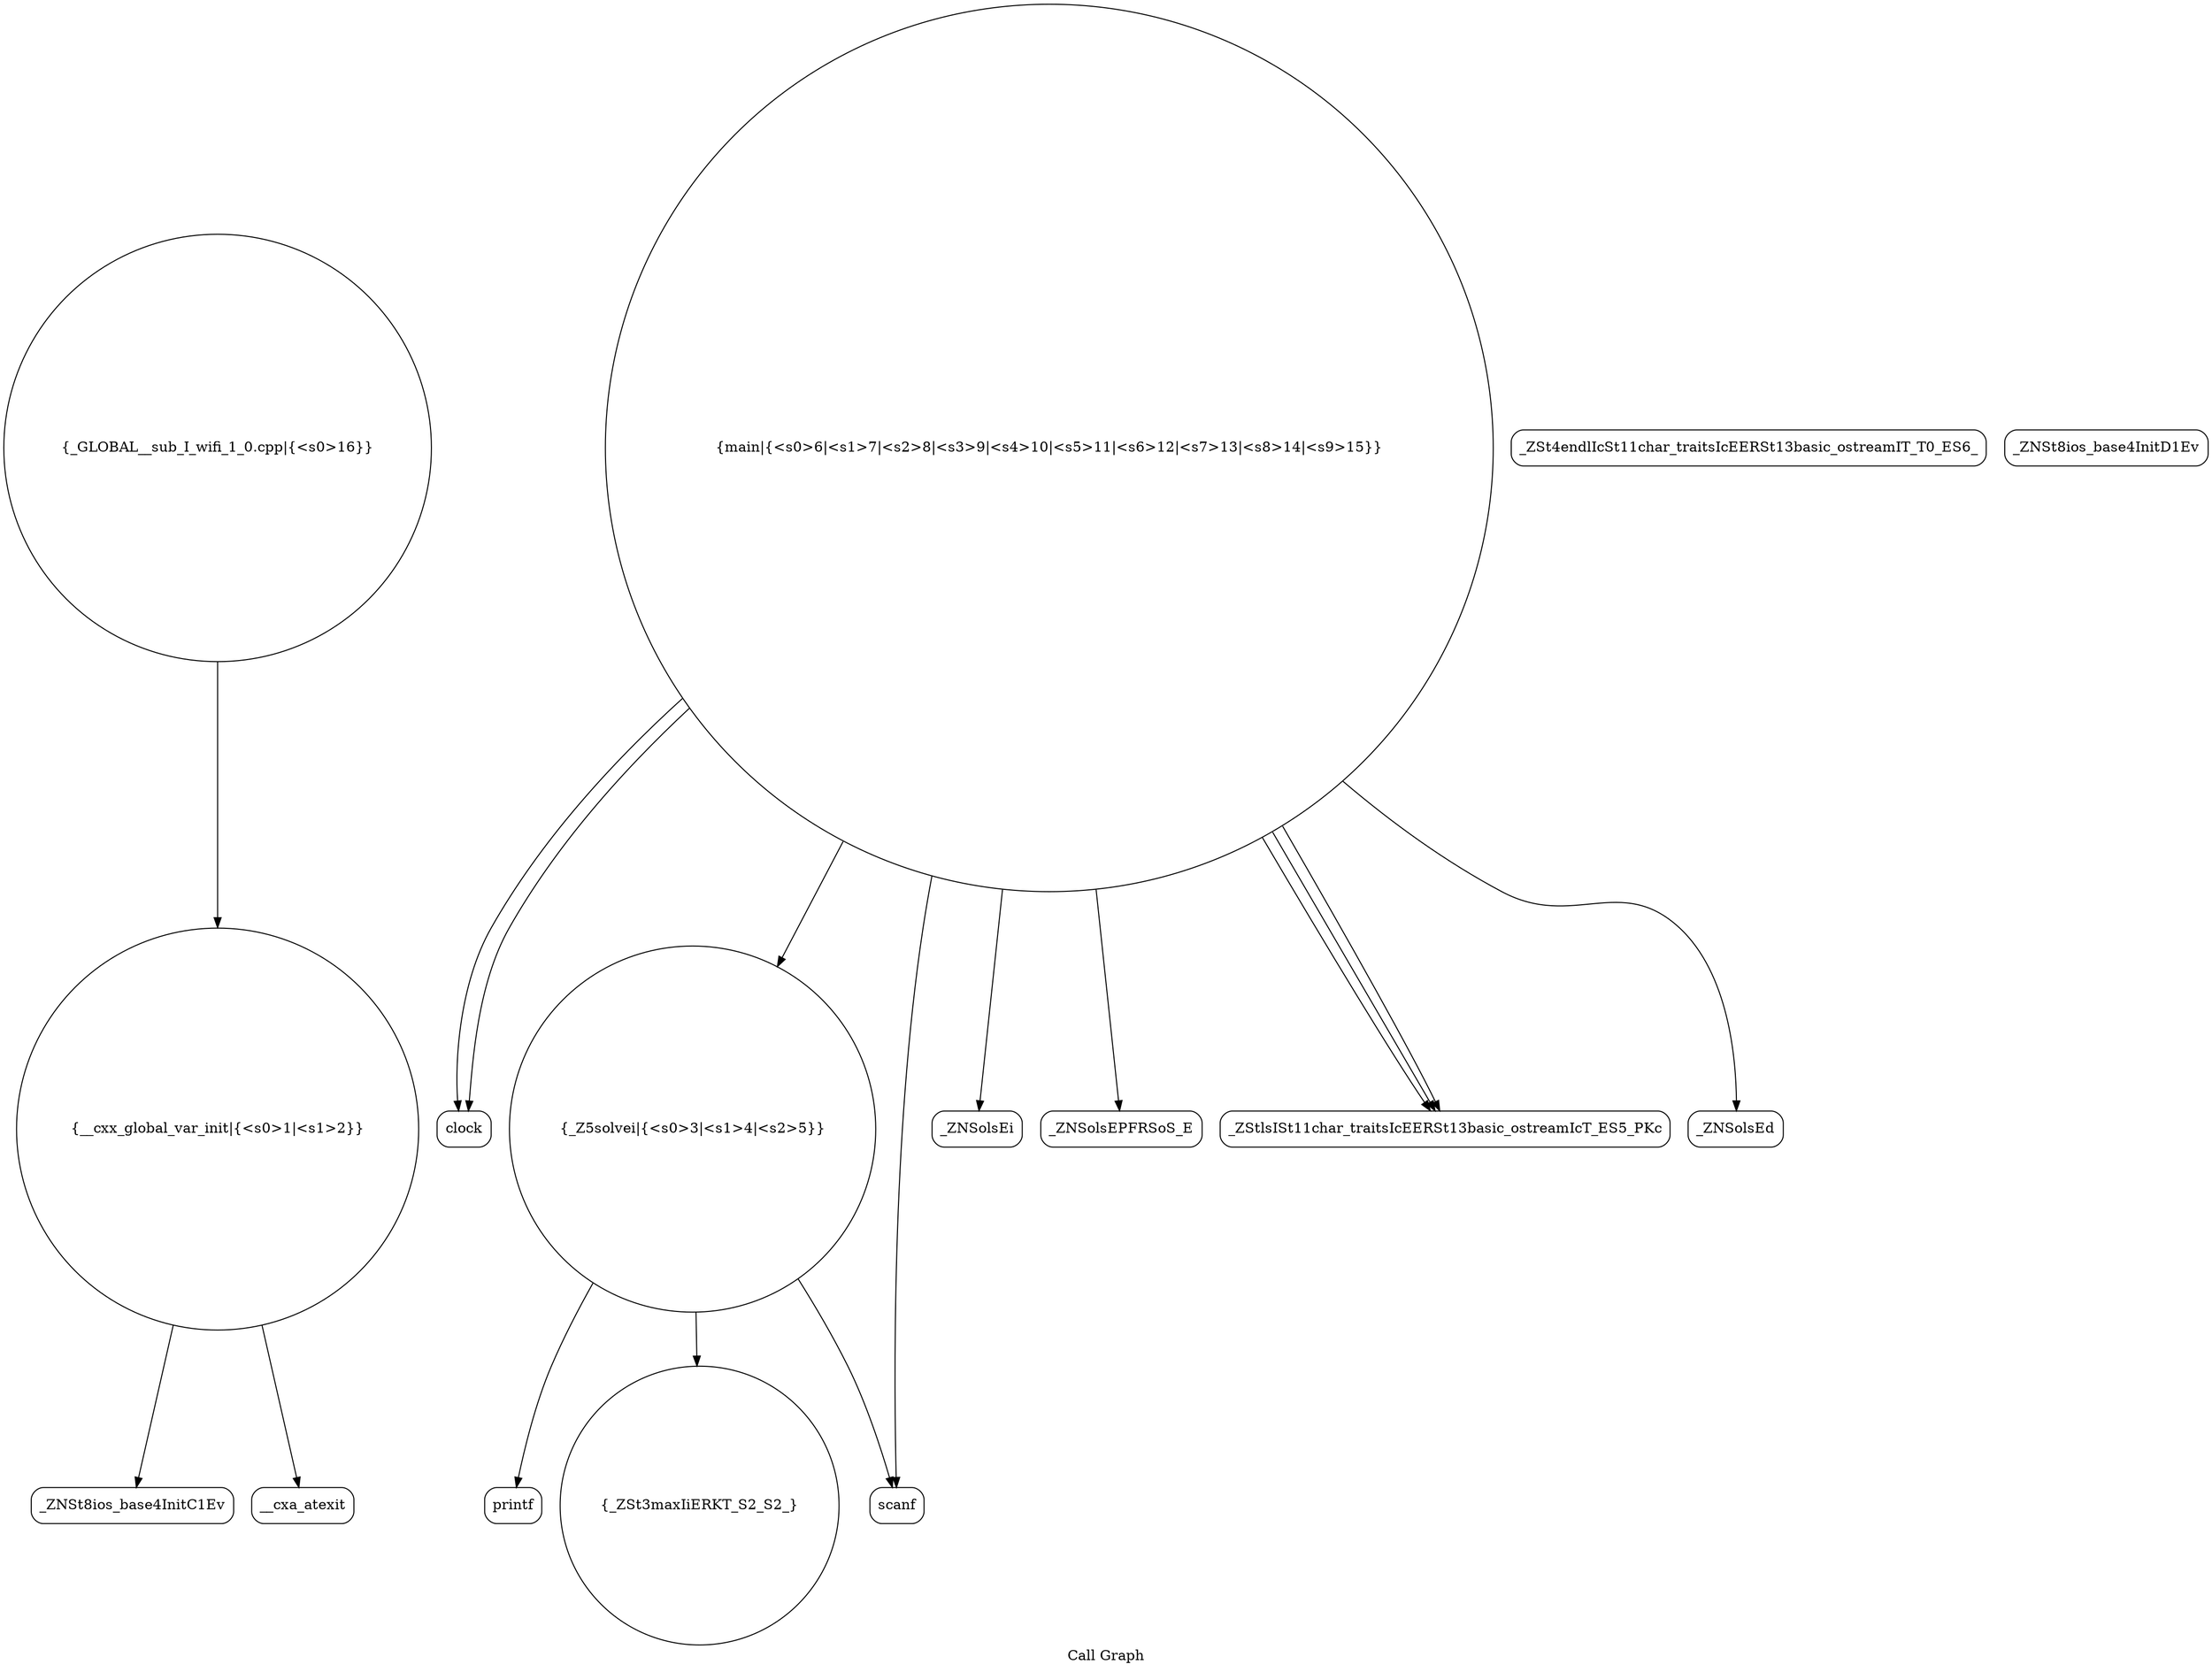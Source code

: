 digraph "Call Graph" {
	label="Call Graph";

	Node0x55af4626bfa0 [shape=record,shape=circle,label="{__cxx_global_var_init|{<s0>1|<s1>2}}"];
	Node0x55af4626bfa0:s0 -> Node0x55af4626c430[color=black];
	Node0x55af4626bfa0:s1 -> Node0x55af4626c530[color=black];
	Node0x55af4626c730 [shape=record,shape=Mrecord,label="{printf}"];
	Node0x55af4626cab0 [shape=record,shape=Mrecord,label="{_ZSt4endlIcSt11char_traitsIcEERSt13basic_ostreamIT_T0_ES6_}"];
	Node0x55af4626c4b0 [shape=record,shape=Mrecord,label="{_ZNSt8ios_base4InitD1Ev}"];
	Node0x55af4626c830 [shape=record,shape=Mrecord,label="{clock}"];
	Node0x55af4626c5b0 [shape=record,shape=circle,label="{_Z5solvei|{<s0>3|<s1>4|<s2>5}}"];
	Node0x55af4626c5b0:s0 -> Node0x55af4626c630[color=black];
	Node0x55af4626c5b0:s1 -> Node0x55af4626c6b0[color=black];
	Node0x55af4626c5b0:s2 -> Node0x55af4626c730[color=black];
	Node0x55af4626c930 [shape=record,shape=Mrecord,label="{_ZNSolsEi}"];
	Node0x55af4626c6b0 [shape=record,shape=circle,label="{_ZSt3maxIiERKT_S2_S2_}"];
	Node0x55af4626ca30 [shape=record,shape=Mrecord,label="{_ZNSolsEPFRSoS_E}"];
	Node0x55af4626c430 [shape=record,shape=Mrecord,label="{_ZNSt8ios_base4InitC1Ev}"];
	Node0x55af4626c7b0 [shape=record,shape=circle,label="{main|{<s0>6|<s1>7|<s2>8|<s3>9|<s4>10|<s5>11|<s6>12|<s7>13|<s8>14|<s9>15}}"];
	Node0x55af4626c7b0:s0 -> Node0x55af4626c830[color=black];
	Node0x55af4626c7b0:s1 -> Node0x55af4626c630[color=black];
	Node0x55af4626c7b0:s2 -> Node0x55af4626c5b0[color=black];
	Node0x55af4626c7b0:s3 -> Node0x55af4626c8b0[color=black];
	Node0x55af4626c7b0:s4 -> Node0x55af4626c930[color=black];
	Node0x55af4626c7b0:s5 -> Node0x55af4626c8b0[color=black];
	Node0x55af4626c7b0:s6 -> Node0x55af4626c830[color=black];
	Node0x55af4626c7b0:s7 -> Node0x55af4626c9b0[color=black];
	Node0x55af4626c7b0:s8 -> Node0x55af4626c8b0[color=black];
	Node0x55af4626c7b0:s9 -> Node0x55af4626ca30[color=black];
	Node0x55af4626cb30 [shape=record,shape=circle,label="{_GLOBAL__sub_I_wifi_1_0.cpp|{<s0>16}}"];
	Node0x55af4626cb30:s0 -> Node0x55af4626bfa0[color=black];
	Node0x55af4626c530 [shape=record,shape=Mrecord,label="{__cxa_atexit}"];
	Node0x55af4626c8b0 [shape=record,shape=Mrecord,label="{_ZStlsISt11char_traitsIcEERSt13basic_ostreamIcT_ES5_PKc}"];
	Node0x55af4626c630 [shape=record,shape=Mrecord,label="{scanf}"];
	Node0x55af4626c9b0 [shape=record,shape=Mrecord,label="{_ZNSolsEd}"];
}
